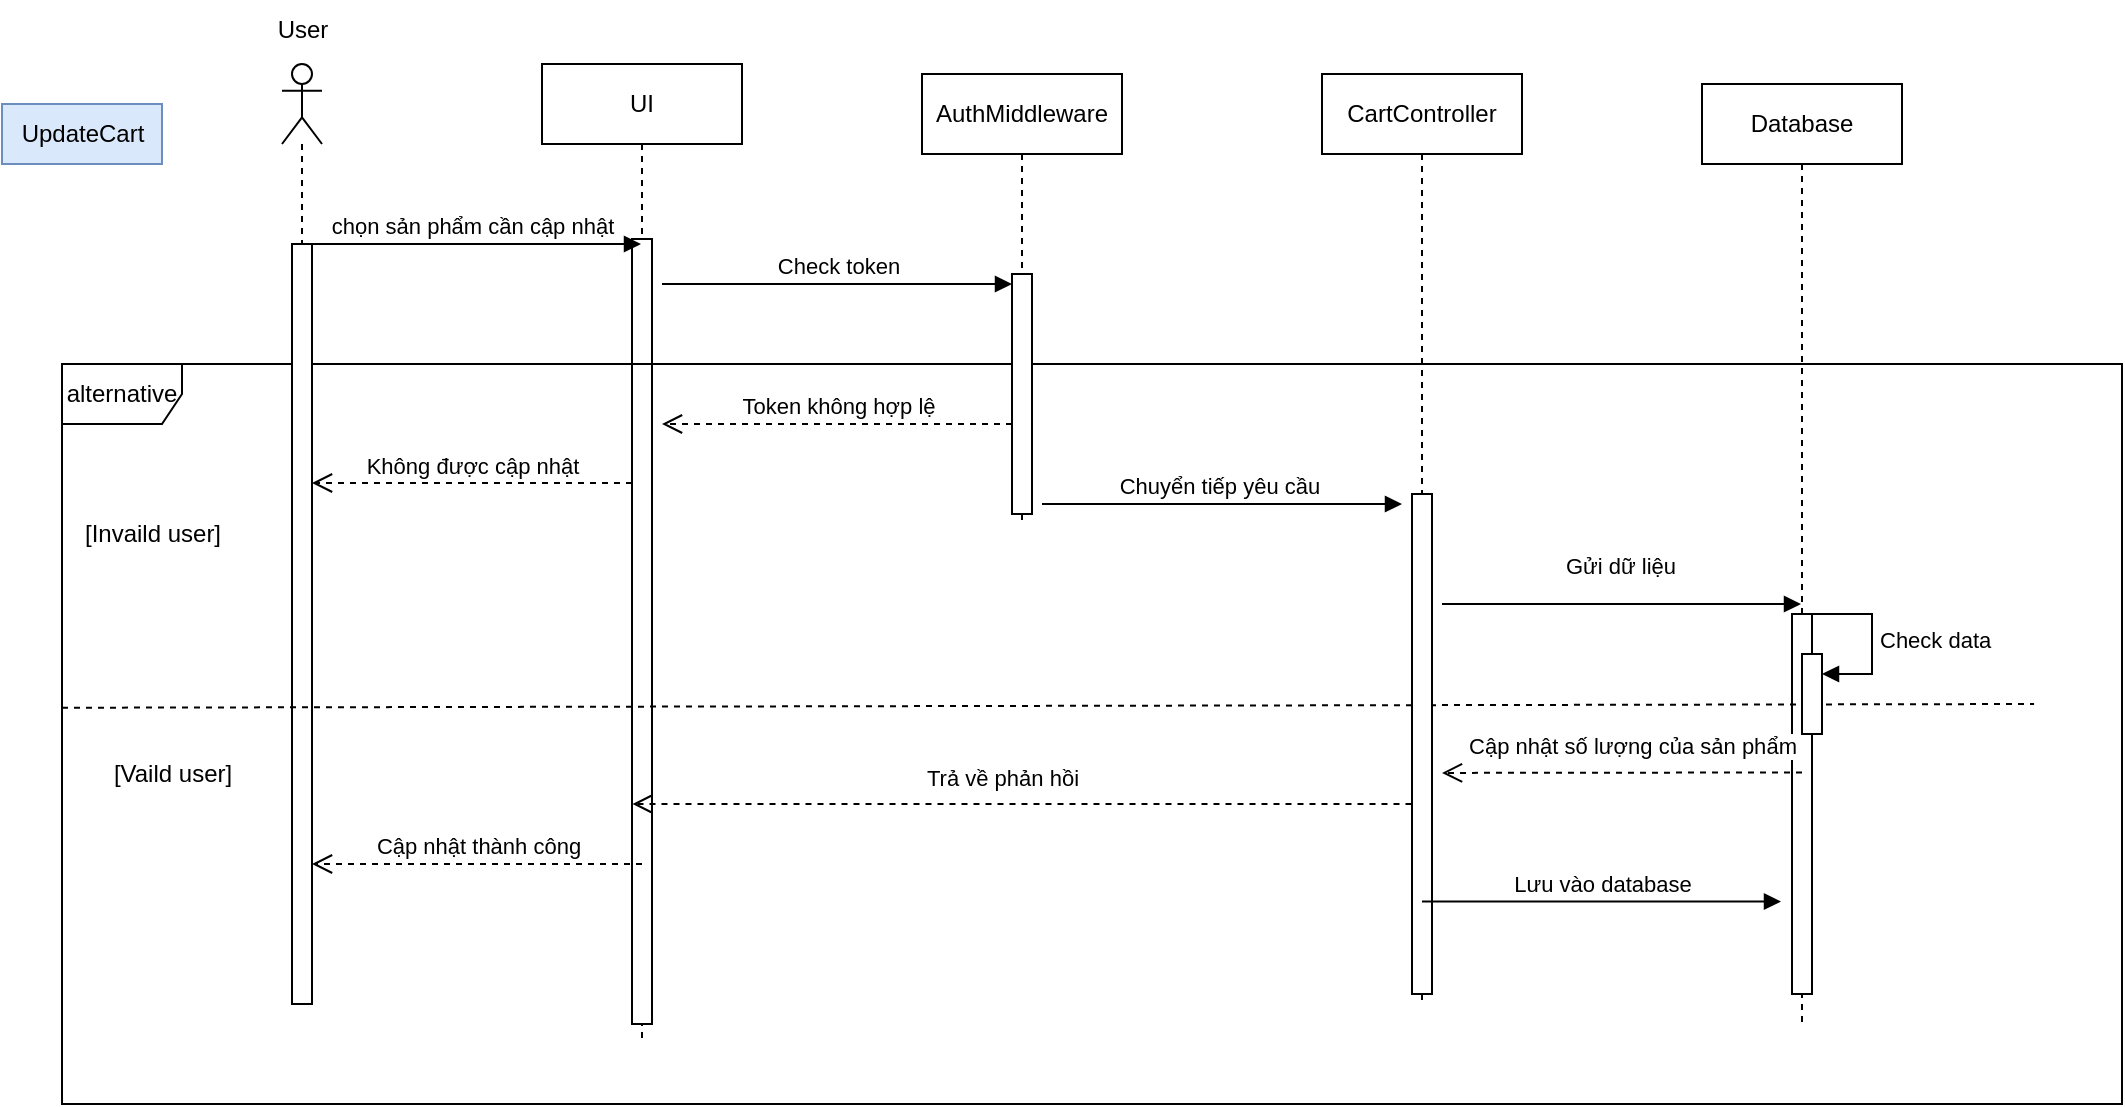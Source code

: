 <mxfile version="24.8.4">
  <diagram name="Trang-1" id="-a8Z6UhnuRNHjZpXbeR-">
    <mxGraphModel dx="2271" dy="669" grid="1" gridSize="10" guides="1" tooltips="1" connect="1" arrows="1" fold="1" page="1" pageScale="1" pageWidth="827" pageHeight="1169" math="0" shadow="0">
      <root>
        <mxCell id="0" />
        <mxCell id="1" parent="0" />
        <mxCell id="4mUNGZykfSJRsMWHa9BW-7" value="UpdateCart" style="text;html=1;align=center;verticalAlign=middle;resizable=0;points=[];autosize=1;strokeColor=#6c8ebf;fillColor=#dae8fc;" parent="1" vertex="1">
          <mxGeometry x="-200" y="110" width="80" height="30" as="geometry" />
        </mxCell>
        <mxCell id="4mUNGZykfSJRsMWHa9BW-8" value="" style="shape=umlLifeline;perimeter=lifelinePerimeter;whiteSpace=wrap;html=1;container=1;dropTarget=0;collapsible=0;recursiveResize=0;outlineConnect=0;portConstraint=eastwest;newEdgeStyle={&quot;curved&quot;:0,&quot;rounded&quot;:0};participant=umlActor;" parent="1" vertex="1">
          <mxGeometry x="-60" y="90" width="20" height="420" as="geometry" />
        </mxCell>
        <mxCell id="4mUNGZykfSJRsMWHa9BW-9" value="UI" style="shape=umlLifeline;perimeter=lifelinePerimeter;whiteSpace=wrap;html=1;container=1;dropTarget=0;collapsible=0;recursiveResize=0;outlineConnect=0;portConstraint=eastwest;newEdgeStyle={&quot;curved&quot;:0,&quot;rounded&quot;:0};" parent="1" vertex="1">
          <mxGeometry x="70" y="90" width="100" height="490" as="geometry" />
        </mxCell>
        <mxCell id="4mUNGZykfSJRsMWHa9BW-16" value="" style="html=1;points=[[0,0,0,0,5],[0,1,0,0,-5],[1,0,0,0,5],[1,1,0,0,-5]];perimeter=orthogonalPerimeter;outlineConnect=0;targetShapes=umlLifeline;portConstraint=eastwest;newEdgeStyle={&quot;curved&quot;:0,&quot;rounded&quot;:0};" parent="4mUNGZykfSJRsMWHa9BW-9" vertex="1">
          <mxGeometry x="45" y="87.5" width="10" height="392.5" as="geometry" />
        </mxCell>
        <mxCell id="4mUNGZykfSJRsMWHa9BW-11" value="Database" style="shape=umlLifeline;perimeter=lifelinePerimeter;whiteSpace=wrap;html=1;container=1;dropTarget=0;collapsible=0;recursiveResize=0;outlineConnect=0;portConstraint=eastwest;newEdgeStyle={&quot;curved&quot;:0,&quot;rounded&quot;:0};" parent="1" vertex="1">
          <mxGeometry x="650" y="100" width="100" height="470" as="geometry" />
        </mxCell>
        <mxCell id="enZPoDcmj9S5zknJX-PJ-5" value="" style="html=1;points=[[0,0,0,0,5],[0,1,0,0,-5],[1,0,0,0,5],[1,1,0,0,-5]];perimeter=orthogonalPerimeter;outlineConnect=0;targetShapes=umlLifeline;portConstraint=eastwest;newEdgeStyle={&quot;curved&quot;:0,&quot;rounded&quot;:0};" parent="4mUNGZykfSJRsMWHa9BW-11" vertex="1">
          <mxGeometry x="45" y="265" width="10" height="190" as="geometry" />
        </mxCell>
        <mxCell id="4mUNGZykfSJRsMWHa9BW-12" value="&lt;div style=&quot;&quot;&gt;chọn sản phẩm cần cập nhật&lt;/div&gt;" style="html=1;verticalAlign=bottom;endArrow=block;curved=0;rounded=0;strokeColor=default;align=center;" parent="1" target="4mUNGZykfSJRsMWHa9BW-9" edge="1">
          <mxGeometry x="0.003" width="80" relative="1" as="geometry">
            <mxPoint x="-50" y="180" as="sourcePoint" />
            <mxPoint x="30" y="190" as="targetPoint" />
            <mxPoint as="offset" />
          </mxGeometry>
        </mxCell>
        <mxCell id="4mUNGZykfSJRsMWHa9BW-23" value="alternative" style="shape=umlFrame;whiteSpace=wrap;html=1;pointerEvents=0;" parent="1" vertex="1">
          <mxGeometry x="-170" y="240" width="1030" height="370" as="geometry" />
        </mxCell>
        <mxCell id="4mUNGZykfSJRsMWHa9BW-26" value="[Invaild user]" style="text;html=1;align=center;verticalAlign=middle;resizable=0;points=[];autosize=1;strokeColor=none;fillColor=none;" parent="1" vertex="1">
          <mxGeometry x="-170" y="310" width="90" height="30" as="geometry" />
        </mxCell>
        <mxCell id="4mUNGZykfSJRsMWHa9BW-27" value="[Vaild user]" style="text;html=1;align=center;verticalAlign=middle;resizable=0;points=[];autosize=1;strokeColor=none;fillColor=none;" parent="1" vertex="1">
          <mxGeometry x="-155" y="430" width="80" height="30" as="geometry" />
        </mxCell>
        <mxCell id="4mUNGZykfSJRsMWHa9BW-29" value="Cập nhật thành công" style="html=1;verticalAlign=bottom;endArrow=open;dashed=1;endSize=8;curved=0;rounded=0;" parent="1" edge="1">
          <mxGeometry relative="1" as="geometry">
            <mxPoint x="120" y="490" as="sourcePoint" />
            <mxPoint x="-45" y="490" as="targetPoint" />
          </mxGeometry>
        </mxCell>
        <mxCell id="enZPoDcmj9S5zknJX-PJ-1" value="Không được cập nhật" style="html=1;verticalAlign=bottom;endArrow=open;dashed=1;endSize=8;curved=0;rounded=0;" parent="1" source="4mUNGZykfSJRsMWHa9BW-16" edge="1">
          <mxGeometry relative="1" as="geometry">
            <mxPoint x="154.5" y="299.5" as="sourcePoint" />
            <mxPoint x="-45" y="299.5" as="targetPoint" />
          </mxGeometry>
        </mxCell>
        <mxCell id="enZPoDcmj9S5zknJX-PJ-8" value="&lt;span class=&quot;hljs-selector-tag&quot;&gt;C&lt;/span&gt;ậ&lt;span class=&quot;hljs-selector-tag&quot;&gt;p&lt;/span&gt; &lt;span class=&quot;hljs-selector-tag&quot;&gt;nh&lt;/span&gt;ậ&lt;span class=&quot;hljs-selector-tag&quot;&gt;t&lt;/span&gt; &lt;span class=&quot;hljs-selector-tag&quot;&gt;s&lt;/span&gt;ố &lt;span class=&quot;hljs-selector-tag&quot;&gt;l&lt;/span&gt;ượ&lt;span class=&quot;hljs-selector-tag&quot;&gt;ng&lt;/span&gt; &lt;span class=&quot;hljs-selector-tag&quot;&gt;c&lt;/span&gt;ủ&lt;span class=&quot;hljs-selector-tag&quot;&gt;a&lt;/span&gt; &lt;span class=&quot;hljs-selector-tag&quot;&gt;s&lt;/span&gt;ả&lt;span class=&quot;hljs-selector-tag&quot;&gt;n&lt;/span&gt; &lt;span class=&quot;hljs-selector-tag&quot;&gt;ph&lt;/span&gt;ẩ&lt;span class=&quot;hljs-selector-tag&quot;&gt;m&lt;/span&gt;" style="html=1;verticalAlign=bottom;endArrow=open;dashed=1;endSize=8;curved=0;rounded=0;" parent="1" edge="1">
          <mxGeometry x="-0.067" y="-4" relative="1" as="geometry">
            <mxPoint x="700" y="444.23" as="sourcePoint" />
            <mxPoint x="520" y="444.46" as="targetPoint" />
            <mxPoint x="-1" as="offset" />
          </mxGeometry>
        </mxCell>
        <mxCell id="enZPoDcmj9S5zknJX-PJ-9" value="" style="html=1;points=[[0,0,0,0,5],[0,1,0,0,-5],[1,0,0,0,5],[1,1,0,0,-5]];perimeter=orthogonalPerimeter;outlineConnect=0;targetShapes=umlLifeline;portConstraint=eastwest;newEdgeStyle={&quot;curved&quot;:0,&quot;rounded&quot;:0};" parent="1" vertex="1">
          <mxGeometry x="-55" y="180" width="10" height="380" as="geometry" />
        </mxCell>
        <mxCell id="enZPoDcmj9S5zknJX-PJ-10" value="" style="endArrow=none;dashed=1;html=1;rounded=0;exitX=0.005;exitY=0.601;exitDx=0;exitDy=0;exitPerimeter=0;entryX=0.996;entryY=0.396;entryDx=0;entryDy=0;entryPerimeter=0;" parent="1" edge="1">
          <mxGeometry width="50" height="50" relative="1" as="geometry">
            <mxPoint x="-170" y="411.87" as="sourcePoint" />
            <mxPoint x="816.04" y="410.0" as="targetPoint" />
          </mxGeometry>
        </mxCell>
        <mxCell id="HFi5EjZitsS3R7-4-ney-1" value="Check token" style="html=1;verticalAlign=bottom;endArrow=block;curved=0;rounded=0;" parent="1" edge="1">
          <mxGeometry width="80" relative="1" as="geometry">
            <mxPoint x="130" y="200" as="sourcePoint" />
            <mxPoint x="305" y="200" as="targetPoint" />
          </mxGeometry>
        </mxCell>
        <mxCell id="HFi5EjZitsS3R7-4-ney-2" value="Token không hợp lệ" style="html=1;verticalAlign=bottom;endArrow=open;dashed=1;endSize=8;curved=0;rounded=0;" parent="1" edge="1">
          <mxGeometry relative="1" as="geometry">
            <mxPoint x="305" y="270" as="sourcePoint" />
            <mxPoint x="130" y="270" as="targetPoint" />
          </mxGeometry>
        </mxCell>
        <mxCell id="__19vXfUVPWas-dRL_L8-2" value="Trả về phản hồi" style="html=1;verticalAlign=bottom;endArrow=open;dashed=1;endSize=8;curved=0;rounded=0;" parent="1" edge="1">
          <mxGeometry x="0.05" y="-4" relative="1" as="geometry">
            <mxPoint x="504.75" y="460.0" as="sourcePoint" />
            <mxPoint x="115.252" y="460" as="targetPoint" />
            <mxPoint as="offset" />
          </mxGeometry>
        </mxCell>
        <mxCell id="LwlhWjC0HHJAO8HIsf-f-1" value="User" style="text;html=1;align=center;verticalAlign=middle;resizable=0;points=[];autosize=1;strokeColor=none;fillColor=none;" parent="1" vertex="1">
          <mxGeometry x="-75" y="58" width="50" height="30" as="geometry" />
        </mxCell>
        <mxCell id="LwlhWjC0HHJAO8HIsf-f-2" value="Chuyển tiếp yêu cầu&amp;nbsp;" style="html=1;verticalAlign=bottom;endArrow=block;curved=0;rounded=0;" parent="1" edge="1">
          <mxGeometry width="80" relative="1" as="geometry">
            <mxPoint x="320" y="310" as="sourcePoint" />
            <mxPoint x="500" y="310" as="targetPoint" />
          </mxGeometry>
        </mxCell>
        <mxCell id="LwlhWjC0HHJAO8HIsf-f-3" value="AuthMiddleware" style="shape=umlLifeline;perimeter=lifelinePerimeter;whiteSpace=wrap;html=1;container=1;dropTarget=0;collapsible=0;recursiveResize=0;outlineConnect=0;portConstraint=eastwest;newEdgeStyle={&quot;curved&quot;:0,&quot;rounded&quot;:0};" parent="1" vertex="1">
          <mxGeometry x="260" y="95" width="100" height="225" as="geometry" />
        </mxCell>
        <mxCell id="LwlhWjC0HHJAO8HIsf-f-4" value="" style="html=1;points=[[0,0,0,0,5],[0,1,0,0,-5],[1,0,0,0,5],[1,1,0,0,-5]];perimeter=orthogonalPerimeter;outlineConnect=0;targetShapes=umlLifeline;portConstraint=eastwest;newEdgeStyle={&quot;curved&quot;:0,&quot;rounded&quot;:0};" parent="LwlhWjC0HHJAO8HIsf-f-3" vertex="1">
          <mxGeometry x="45" y="100" width="10" height="120" as="geometry" />
        </mxCell>
        <mxCell id="LwlhWjC0HHJAO8HIsf-f-15" value="CartController" style="shape=umlLifeline;perimeter=lifelinePerimeter;whiteSpace=wrap;html=1;container=1;dropTarget=0;collapsible=0;recursiveResize=0;outlineConnect=0;portConstraint=eastwest;newEdgeStyle={&quot;curved&quot;:0,&quot;rounded&quot;:0};" parent="1" vertex="1">
          <mxGeometry x="460" y="95" width="100" height="465" as="geometry" />
        </mxCell>
        <mxCell id="LwlhWjC0HHJAO8HIsf-f-16" value="" style="html=1;points=[[0,0,0,0,5],[0,1,0,0,-5],[1,0,0,0,5],[1,1,0,0,-5]];perimeter=orthogonalPerimeter;outlineConnect=0;targetShapes=umlLifeline;portConstraint=eastwest;newEdgeStyle={&quot;curved&quot;:0,&quot;rounded&quot;:0};" parent="LwlhWjC0HHJAO8HIsf-f-15" vertex="1">
          <mxGeometry x="45" y="210" width="10" height="250" as="geometry" />
        </mxCell>
        <mxCell id="LwlhWjC0HHJAO8HIsf-f-17" value="Gửi dữ liệu" style="html=1;verticalAlign=bottom;endArrow=block;curved=0;rounded=0;" parent="1" target="4mUNGZykfSJRsMWHa9BW-11" edge="1">
          <mxGeometry x="0.003" y="10" width="80" relative="1" as="geometry">
            <mxPoint x="520" y="360" as="sourcePoint" />
            <mxPoint x="520" y="349.23" as="targetPoint" />
            <mxPoint x="-1" as="offset" />
          </mxGeometry>
        </mxCell>
        <mxCell id="LwlhWjC0HHJAO8HIsf-f-20" value="" style="html=1;points=[[0,0,0,0,5],[0,1,0,0,-5],[1,0,0,0,5],[1,1,0,0,-5]];perimeter=orthogonalPerimeter;outlineConnect=0;targetShapes=umlLifeline;portConstraint=eastwest;newEdgeStyle={&quot;curved&quot;:0,&quot;rounded&quot;:0};" parent="1" vertex="1">
          <mxGeometry x="700" y="385" width="10" height="40" as="geometry" />
        </mxCell>
        <mxCell id="LwlhWjC0HHJAO8HIsf-f-21" value="Check data" style="html=1;align=left;spacingLeft=2;endArrow=block;rounded=0;edgeStyle=orthogonalEdgeStyle;curved=0;rounded=0;" parent="1" target="LwlhWjC0HHJAO8HIsf-f-20" edge="1">
          <mxGeometry relative="1" as="geometry">
            <mxPoint x="705" y="365" as="sourcePoint" />
            <Array as="points">
              <mxPoint x="735" y="395" />
            </Array>
          </mxGeometry>
        </mxCell>
        <mxCell id="LwlhWjC0HHJAO8HIsf-f-23" value="Lưu vào database" style="html=1;verticalAlign=bottom;endArrow=block;curved=0;rounded=0;" parent="1" edge="1">
          <mxGeometry width="80" relative="1" as="geometry">
            <mxPoint x="510" y="508.75" as="sourcePoint" />
            <mxPoint x="689.5" y="508.75" as="targetPoint" />
          </mxGeometry>
        </mxCell>
      </root>
    </mxGraphModel>
  </diagram>
</mxfile>
